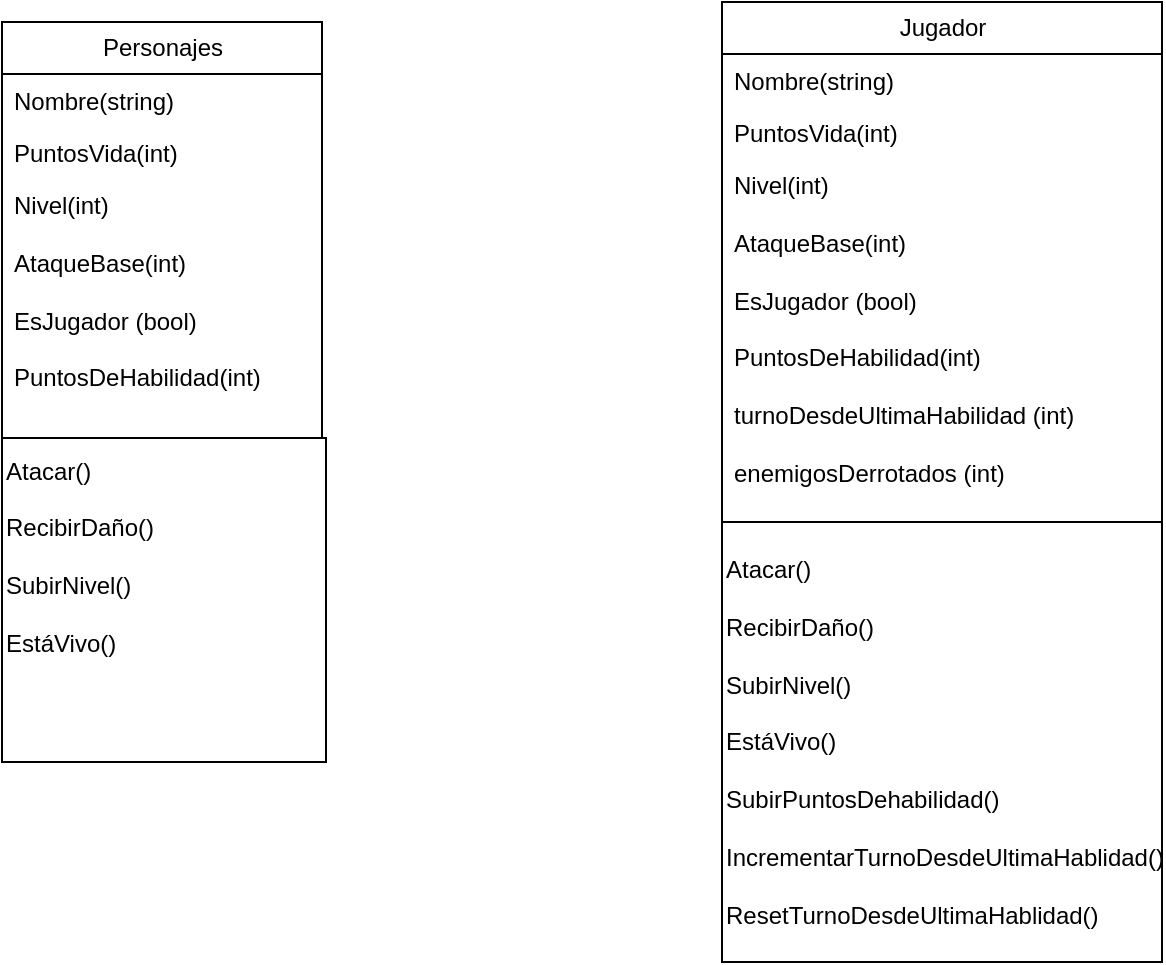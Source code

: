 <mxfile>
    <diagram id="SWzX_uNyA-tqdILGIeBK" name="Page-1">
        <mxGraphModel dx="317" dy="779" grid="1" gridSize="10" guides="1" tooltips="1" connect="1" arrows="1" fold="1" page="1" pageScale="1" pageWidth="850" pageHeight="1100" math="0" shadow="0">
            <root>
                <mxCell id="0"/>
                <mxCell id="1" parent="0"/>
                <mxCell id="3" value="Personajes" style="swimlane;fontStyle=0;childLayout=stackLayout;horizontal=1;startSize=26;fillColor=none;horizontalStack=0;resizeParent=1;resizeParentMax=0;resizeLast=0;collapsible=1;marginBottom=0;html=1;" vertex="1" parent="1">
                    <mxGeometry x="30" y="120" width="160" height="208" as="geometry"/>
                </mxCell>
                <mxCell id="4" value="Nombre(string)&lt;br&gt;" style="text;strokeColor=none;fillColor=none;align=left;verticalAlign=top;spacingLeft=4;spacingRight=4;overflow=hidden;rotatable=0;points=[[0,0.5],[1,0.5]];portConstraint=eastwest;whiteSpace=wrap;html=1;" vertex="1" parent="3">
                    <mxGeometry y="26" width="160" height="26" as="geometry"/>
                </mxCell>
                <mxCell id="5" value="PuntosVida(int)" style="text;strokeColor=none;fillColor=none;align=left;verticalAlign=top;spacingLeft=4;spacingRight=4;overflow=hidden;rotatable=0;points=[[0,0.5],[1,0.5]];portConstraint=eastwest;whiteSpace=wrap;html=1;" vertex="1" parent="3">
                    <mxGeometry y="52" width="160" height="26" as="geometry"/>
                </mxCell>
                <mxCell id="6" value="Nivel(int)&lt;br&gt;&lt;br&gt;AtaqueBase(int)&lt;br&gt;&lt;br&gt;EsJugador (bool)&lt;br&gt;&lt;br&gt;PuntosDeHabilidad(int)&lt;br&gt;" style="text;strokeColor=none;fillColor=none;align=left;verticalAlign=top;spacingLeft=4;spacingRight=4;overflow=hidden;rotatable=0;points=[[0,0.5],[1,0.5]];portConstraint=eastwest;whiteSpace=wrap;html=1;" vertex="1" parent="3">
                    <mxGeometry y="78" width="160" height="130" as="geometry"/>
                </mxCell>
                <mxCell id="18" value="Atacar()&lt;br&gt;&lt;br&gt;RecibirDaño()&lt;br&gt;&lt;br&gt;SubirNivel()&lt;br&gt;&lt;br&gt;EstáVivo()&lt;br&gt;&lt;br&gt;&lt;br&gt;&lt;br&gt;" style="whiteSpace=wrap;html=1;aspect=fixed;align=left;" vertex="1" parent="1">
                    <mxGeometry x="30" y="328" width="162" height="162" as="geometry"/>
                </mxCell>
                <mxCell id="19" value="Jugador" style="swimlane;fontStyle=0;childLayout=stackLayout;horizontal=1;startSize=26;fillColor=none;horizontalStack=0;resizeParent=1;resizeParentMax=0;resizeLast=0;collapsible=1;marginBottom=0;html=1;" vertex="1" parent="1">
                    <mxGeometry x="390" y="110" width="220" height="260" as="geometry"/>
                </mxCell>
                <mxCell id="20" value="Nombre(string)&lt;br&gt;" style="text;strokeColor=none;fillColor=none;align=left;verticalAlign=top;spacingLeft=4;spacingRight=4;overflow=hidden;rotatable=0;points=[[0,0.5],[1,0.5]];portConstraint=eastwest;whiteSpace=wrap;html=1;" vertex="1" parent="19">
                    <mxGeometry y="26" width="220" height="26" as="geometry"/>
                </mxCell>
                <mxCell id="21" value="PuntosVida(int)" style="text;strokeColor=none;fillColor=none;align=left;verticalAlign=top;spacingLeft=4;spacingRight=4;overflow=hidden;rotatable=0;points=[[0,0.5],[1,0.5]];portConstraint=eastwest;whiteSpace=wrap;html=1;" vertex="1" parent="19">
                    <mxGeometry y="52" width="220" height="26" as="geometry"/>
                </mxCell>
                <mxCell id="22" value="Nivel(int)&lt;br&gt;&lt;br&gt;AtaqueBase(int)&lt;br&gt;&lt;br&gt;EsJugador (bool)&lt;br&gt;&lt;br&gt;PuntosDeHabilidad(int)&lt;br&gt;&lt;br&gt;turnoDesdeUltimaHabilidad (int)&lt;br&gt;&lt;br&gt;enemigosDerrotados (int)" style="text;strokeColor=none;fillColor=none;align=left;verticalAlign=top;spacingLeft=4;spacingRight=4;overflow=hidden;rotatable=0;points=[[0,0.5],[1,0.5]];portConstraint=eastwest;whiteSpace=wrap;html=1;" vertex="1" parent="19">
                    <mxGeometry y="78" width="220" height="182" as="geometry"/>
                </mxCell>
                <mxCell id="23" value="Atacar()&lt;br&gt;&lt;br&gt;RecibirDaño()&lt;br&gt;&lt;br&gt;SubirNivel()&lt;br&gt;&lt;br&gt;EstáVivo()&lt;br&gt;&lt;br&gt;SubirPuntosDehabilidad()&lt;br&gt;&lt;br&gt;IncrementarTurnoDesdeUltimaHablidad()&lt;br&gt;&lt;br&gt;ResetTurnoDesdeUltimaHablidad()" style="whiteSpace=wrap;html=1;aspect=fixed;align=left;" vertex="1" parent="1">
                    <mxGeometry x="390" y="370" width="220" height="220" as="geometry"/>
                </mxCell>
            </root>
        </mxGraphModel>
    </diagram>
</mxfile>